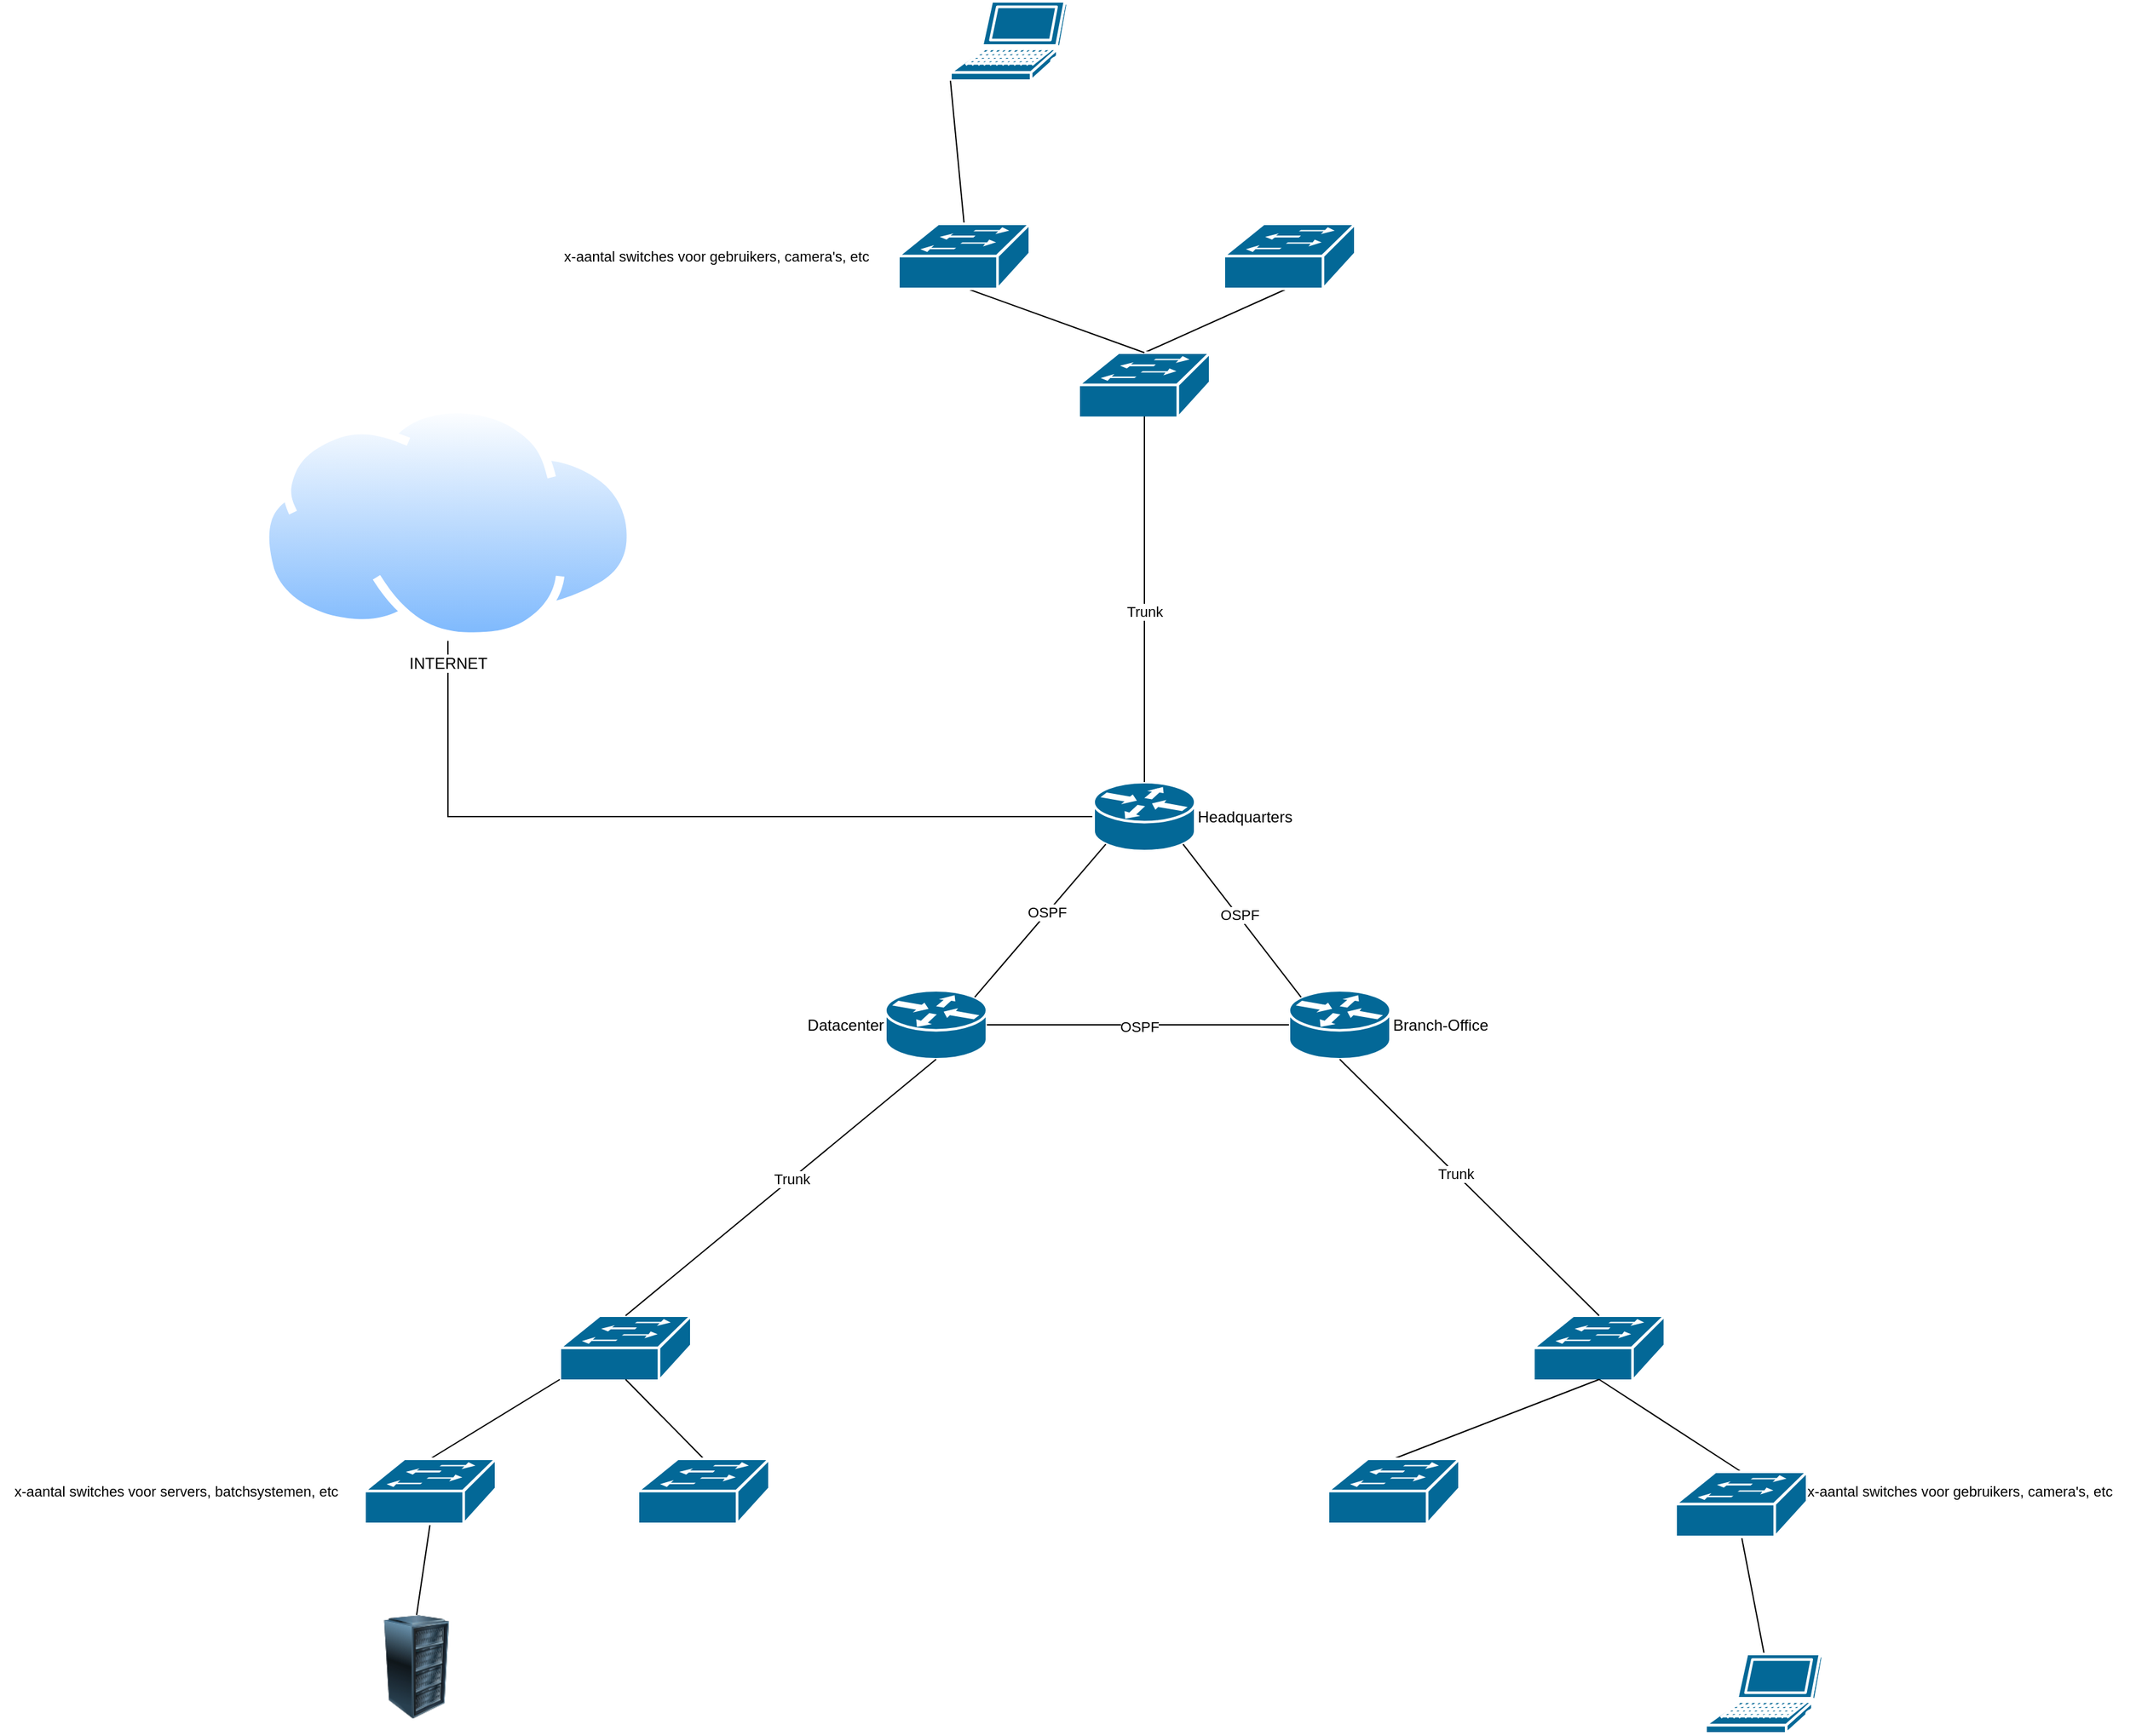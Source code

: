 <mxfile version="21.2.8" type="device">
  <diagram name="Pagina-1" id="W23_X541e6y2MfkYqed9">
    <mxGraphModel dx="3978" dy="3011" grid="1" gridSize="10" guides="1" tooltips="1" connect="1" arrows="1" fold="1" page="1" pageScale="1" pageWidth="827" pageHeight="1169" math="0" shadow="0">
      <root>
        <mxCell id="0" />
        <mxCell id="1" parent="0" />
        <mxCell id="i4wC0IGkZqT9QOlvnzg9-7" style="edgeStyle=orthogonalEdgeStyle;rounded=0;orthogonalLoop=1;jettySize=auto;html=1;exitX=0;exitY=0.5;exitDx=0;exitDy=0;exitPerimeter=0;entryX=0.5;entryY=1;entryDx=0;entryDy=0;endArrow=none;endFill=0;" parent="1" source="i4wC0IGkZqT9QOlvnzg9-2" target="i4wC0IGkZqT9QOlvnzg9-5" edge="1">
          <mxGeometry relative="1" as="geometry" />
        </mxCell>
        <mxCell id="i4wC0IGkZqT9QOlvnzg9-2" value="Headquarters" style="shape=mxgraph.cisco.routers.router;sketch=0;html=1;pointerEvents=1;dashed=0;fillColor=#036897;strokeColor=#ffffff;strokeWidth=2;verticalLabelPosition=middle;verticalAlign=middle;align=left;outlineConnect=0;labelPosition=right;" parent="1" vertex="1">
          <mxGeometry x="380" y="-180" width="78" height="53" as="geometry" />
        </mxCell>
        <mxCell id="i4wC0IGkZqT9QOlvnzg9-3" value="Branch-Office" style="shape=mxgraph.cisco.routers.router;sketch=0;html=1;pointerEvents=1;dashed=0;fillColor=#036897;strokeColor=#ffffff;strokeWidth=2;verticalLabelPosition=middle;verticalAlign=middle;align=left;outlineConnect=0;labelPosition=right;" parent="1" vertex="1">
          <mxGeometry x="530" y="-20" width="78" height="53" as="geometry" />
        </mxCell>
        <mxCell id="i4wC0IGkZqT9QOlvnzg9-4" value="Datacenter" style="shape=mxgraph.cisco.routers.router;sketch=0;html=1;pointerEvents=1;dashed=0;fillColor=#036897;strokeColor=#ffffff;strokeWidth=2;verticalLabelPosition=middle;verticalAlign=middle;align=right;outlineConnect=0;labelPosition=left;" parent="1" vertex="1">
          <mxGeometry x="220" y="-20" width="78" height="53" as="geometry" />
        </mxCell>
        <mxCell id="i4wC0IGkZqT9QOlvnzg9-5" value="INTERNET" style="image;aspect=fixed;perimeter=ellipsePerimeter;html=1;align=center;shadow=0;dashed=0;spacingTop=3;image=img/lib/active_directory/internet_cloud.svg;" parent="1" vertex="1">
          <mxGeometry x="-260" y="-470" width="288.1" height="181.5" as="geometry" />
        </mxCell>
        <mxCell id="i4wC0IGkZqT9QOlvnzg9-10" style="edgeStyle=none;shape=connector;rounded=0;orthogonalLoop=1;jettySize=auto;html=1;exitX=0.12;exitY=0.9;exitDx=0;exitDy=0;exitPerimeter=0;entryX=0.88;entryY=0.1;entryDx=0;entryDy=0;entryPerimeter=0;labelBackgroundColor=default;strokeColor=default;align=center;verticalAlign=middle;fontFamily=Helvetica;fontSize=11;fontColor=default;endArrow=none;endFill=0;" parent="1" source="i4wC0IGkZqT9QOlvnzg9-2" target="i4wC0IGkZqT9QOlvnzg9-4" edge="1">
          <mxGeometry relative="1" as="geometry" />
        </mxCell>
        <mxCell id="9yjYwA-k7Yr-n4Xn9-02-23" value="OSPF" style="edgeLabel;html=1;align=center;verticalAlign=middle;resizable=0;points=[];fontSize=11;fontFamily=Helvetica;fontColor=default;" vertex="1" connectable="0" parent="i4wC0IGkZqT9QOlvnzg9-10">
          <mxGeometry x="-0.184" y="1" relative="1" as="geometry">
            <mxPoint x="-5" y="4" as="offset" />
          </mxGeometry>
        </mxCell>
        <mxCell id="i4wC0IGkZqT9QOlvnzg9-14" style="edgeStyle=none;shape=connector;rounded=0;orthogonalLoop=1;jettySize=auto;html=1;exitX=1;exitY=0.5;exitDx=0;exitDy=0;exitPerimeter=0;entryX=0;entryY=0.5;entryDx=0;entryDy=0;entryPerimeter=0;labelBackgroundColor=default;strokeColor=default;align=center;verticalAlign=middle;fontFamily=Helvetica;fontSize=11;fontColor=default;endArrow=none;endFill=0;" parent="1" source="i4wC0IGkZqT9QOlvnzg9-4" target="i4wC0IGkZqT9QOlvnzg9-3" edge="1">
          <mxGeometry relative="1" as="geometry" />
        </mxCell>
        <mxCell id="9yjYwA-k7Yr-n4Xn9-02-25" value="OSPF" style="edgeLabel;html=1;align=center;verticalAlign=middle;resizable=0;points=[];fontSize=11;fontFamily=Helvetica;fontColor=default;" vertex="1" connectable="0" parent="i4wC0IGkZqT9QOlvnzg9-14">
          <mxGeometry x="0.142" y="-3" relative="1" as="geometry">
            <mxPoint x="-16" y="-2" as="offset" />
          </mxGeometry>
        </mxCell>
        <mxCell id="i4wC0IGkZqT9QOlvnzg9-15" style="edgeStyle=none;shape=connector;rounded=0;orthogonalLoop=1;jettySize=auto;html=1;exitX=0.12;exitY=0.1;exitDx=0;exitDy=0;exitPerimeter=0;entryX=0.88;entryY=0.9;entryDx=0;entryDy=0;entryPerimeter=0;labelBackgroundColor=default;strokeColor=default;align=center;verticalAlign=middle;fontFamily=Helvetica;fontSize=11;fontColor=default;endArrow=none;endFill=0;" parent="1" source="i4wC0IGkZqT9QOlvnzg9-3" target="i4wC0IGkZqT9QOlvnzg9-2" edge="1">
          <mxGeometry relative="1" as="geometry" />
        </mxCell>
        <mxCell id="9yjYwA-k7Yr-n4Xn9-02-24" value="OSPF" style="edgeLabel;html=1;align=center;verticalAlign=middle;resizable=0;points=[];fontSize=11;fontFamily=Helvetica;fontColor=default;" vertex="1" connectable="0" parent="i4wC0IGkZqT9QOlvnzg9-15">
          <mxGeometry x="0.145" y="-2" relative="1" as="geometry">
            <mxPoint x="3" y="5" as="offset" />
          </mxGeometry>
        </mxCell>
        <mxCell id="9yjYwA-k7Yr-n4Xn9-02-14" style="edgeStyle=none;shape=connector;rounded=0;orthogonalLoop=1;jettySize=auto;html=1;exitX=0.5;exitY=0;exitDx=0;exitDy=0;exitPerimeter=0;entryX=0.5;entryY=0.98;entryDx=0;entryDy=0;entryPerimeter=0;labelBackgroundColor=default;strokeColor=default;fontFamily=Helvetica;fontSize=11;fontColor=default;endArrow=none;endFill=0;" edge="1" parent="1" source="i4wC0IGkZqT9QOlvnzg9-16" target="9yjYwA-k7Yr-n4Xn9-02-11">
          <mxGeometry relative="1" as="geometry" />
        </mxCell>
        <mxCell id="i4wC0IGkZqT9QOlvnzg9-16" value="" style="shape=mxgraph.cisco.switches.workgroup_switch;sketch=0;html=1;pointerEvents=1;dashed=0;fillColor=#036897;strokeColor=#ffffff;strokeWidth=2;verticalLabelPosition=bottom;verticalAlign=top;align=center;outlineConnect=0;fontFamily=Helvetica;fontSize=11;fontColor=default;" parent="1" vertex="1">
          <mxGeometry x="368.5" y="-510" width="101" height="50" as="geometry" />
        </mxCell>
        <mxCell id="i4wC0IGkZqT9QOlvnzg9-17" style="edgeStyle=none;shape=connector;rounded=0;orthogonalLoop=1;jettySize=auto;html=1;exitX=0.5;exitY=0;exitDx=0;exitDy=0;exitPerimeter=0;entryX=0.5;entryY=0.98;entryDx=0;entryDy=0;entryPerimeter=0;labelBackgroundColor=default;strokeColor=default;align=center;verticalAlign=middle;fontFamily=Helvetica;fontSize=11;fontColor=default;endArrow=none;endFill=0;" parent="1" source="i4wC0IGkZqT9QOlvnzg9-2" target="i4wC0IGkZqT9QOlvnzg9-16" edge="1">
          <mxGeometry relative="1" as="geometry" />
        </mxCell>
        <mxCell id="9yjYwA-k7Yr-n4Xn9-02-28" value="Trunk" style="edgeLabel;html=1;align=center;verticalAlign=middle;resizable=0;points=[];fontSize=11;fontFamily=Helvetica;fontColor=default;" vertex="1" connectable="0" parent="i4wC0IGkZqT9QOlvnzg9-17">
          <mxGeometry x="-0.069" relative="1" as="geometry">
            <mxPoint as="offset" />
          </mxGeometry>
        </mxCell>
        <mxCell id="i4wC0IGkZqT9QOlvnzg9-18" value="" style="shape=mxgraph.cisco.switches.workgroup_switch;sketch=0;html=1;pointerEvents=1;dashed=0;fillColor=#036897;strokeColor=#ffffff;strokeWidth=2;verticalLabelPosition=bottom;verticalAlign=top;align=center;outlineConnect=0;fontFamily=Helvetica;fontSize=11;fontColor=default;" parent="1" vertex="1">
          <mxGeometry x="-30" y="230" width="101" height="50" as="geometry" />
        </mxCell>
        <mxCell id="i4wC0IGkZqT9QOlvnzg9-20" value="" style="shape=mxgraph.cisco.switches.workgroup_switch;sketch=0;html=1;pointerEvents=1;dashed=0;fillColor=#036897;strokeColor=#ffffff;strokeWidth=2;verticalLabelPosition=bottom;verticalAlign=top;align=center;outlineConnect=0;fontFamily=Helvetica;fontSize=11;fontColor=default;" parent="1" vertex="1">
          <mxGeometry x="717.75" y="230" width="101" height="50" as="geometry" />
        </mxCell>
        <mxCell id="i4wC0IGkZqT9QOlvnzg9-21" style="edgeStyle=none;shape=connector;rounded=0;orthogonalLoop=1;jettySize=auto;html=1;exitX=0.5;exitY=1;exitDx=0;exitDy=0;exitPerimeter=0;entryX=0.5;entryY=0;entryDx=0;entryDy=0;entryPerimeter=0;labelBackgroundColor=default;strokeColor=default;align=center;verticalAlign=middle;fontFamily=Helvetica;fontSize=11;fontColor=default;endArrow=none;endFill=0;" parent="1" source="i4wC0IGkZqT9QOlvnzg9-4" target="i4wC0IGkZqT9QOlvnzg9-18" edge="1">
          <mxGeometry relative="1" as="geometry" />
        </mxCell>
        <mxCell id="9yjYwA-k7Yr-n4Xn9-02-26" value="Trunk" style="edgeLabel;html=1;align=center;verticalAlign=middle;resizable=0;points=[];fontSize=11;fontFamily=Helvetica;fontColor=default;" vertex="1" connectable="0" parent="i4wC0IGkZqT9QOlvnzg9-21">
          <mxGeometry x="-0.068" relative="1" as="geometry">
            <mxPoint as="offset" />
          </mxGeometry>
        </mxCell>
        <mxCell id="i4wC0IGkZqT9QOlvnzg9-22" style="edgeStyle=none;shape=connector;rounded=0;orthogonalLoop=1;jettySize=auto;html=1;exitX=0.5;exitY=1;exitDx=0;exitDy=0;exitPerimeter=0;entryX=0.5;entryY=0;entryDx=0;entryDy=0;entryPerimeter=0;labelBackgroundColor=default;strokeColor=default;align=center;verticalAlign=middle;fontFamily=Helvetica;fontSize=11;fontColor=default;endArrow=none;endFill=0;" parent="1" source="i4wC0IGkZqT9QOlvnzg9-3" target="i4wC0IGkZqT9QOlvnzg9-20" edge="1">
          <mxGeometry relative="1" as="geometry" />
        </mxCell>
        <mxCell id="9yjYwA-k7Yr-n4Xn9-02-27" value="Trunk" style="edgeLabel;html=1;align=center;verticalAlign=middle;resizable=0;points=[];fontSize=11;fontFamily=Helvetica;fontColor=default;" vertex="1" connectable="0" parent="i4wC0IGkZqT9QOlvnzg9-22">
          <mxGeometry x="-0.113" relative="1" as="geometry">
            <mxPoint as="offset" />
          </mxGeometry>
        </mxCell>
        <mxCell id="9yjYwA-k7Yr-n4Xn9-02-15" style="edgeStyle=none;shape=connector;rounded=0;orthogonalLoop=1;jettySize=auto;html=1;exitX=0.5;exitY=0;exitDx=0;exitDy=0;exitPerimeter=0;entryX=0.5;entryY=0.98;entryDx=0;entryDy=0;entryPerimeter=0;labelBackgroundColor=default;strokeColor=default;fontFamily=Helvetica;fontSize=11;fontColor=default;endArrow=none;endFill=0;" edge="1" parent="1" source="i4wC0IGkZqT9QOlvnzg9-26" target="9yjYwA-k7Yr-n4Xn9-02-6">
          <mxGeometry relative="1" as="geometry" />
        </mxCell>
        <mxCell id="i4wC0IGkZqT9QOlvnzg9-26" value="" style="shape=mxgraph.cisco.computers_and_peripherals.laptop;sketch=0;html=1;pointerEvents=1;dashed=0;fillColor=#036897;strokeColor=#ffffff;strokeWidth=2;verticalLabelPosition=bottom;verticalAlign=top;align=center;outlineConnect=0;fontFamily=Helvetica;fontSize=11;fontColor=default;" parent="1" vertex="1">
          <mxGeometry x="850" y="490" width="90" height="61" as="geometry" />
        </mxCell>
        <mxCell id="i4wC0IGkZqT9QOlvnzg9-30" value="" style="shape=mxgraph.cisco.computers_and_peripherals.laptop;sketch=0;html=1;pointerEvents=1;dashed=0;fillColor=#036897;strokeColor=#ffffff;strokeWidth=2;verticalLabelPosition=bottom;verticalAlign=top;align=center;outlineConnect=0;fontFamily=Helvetica;fontSize=11;fontColor=default;" parent="1" vertex="1">
          <mxGeometry x="270" y="-780" width="90" height="61" as="geometry" />
        </mxCell>
        <mxCell id="9yjYwA-k7Yr-n4Xn9-02-4" style="edgeStyle=none;shape=connector;rounded=0;orthogonalLoop=1;jettySize=auto;html=1;exitX=0.5;exitY=0;exitDx=0;exitDy=0;exitPerimeter=0;entryX=0.5;entryY=0.98;entryDx=0;entryDy=0;entryPerimeter=0;labelBackgroundColor=default;strokeColor=default;fontFamily=Helvetica;fontSize=11;fontColor=default;endArrow=none;endFill=0;" edge="1" parent="1" source="9yjYwA-k7Yr-n4Xn9-02-1" target="i4wC0IGkZqT9QOlvnzg9-18">
          <mxGeometry relative="1" as="geometry" />
        </mxCell>
        <mxCell id="9yjYwA-k7Yr-n4Xn9-02-1" value="" style="shape=mxgraph.cisco.switches.workgroup_switch;sketch=0;html=1;pointerEvents=1;dashed=0;fillColor=#036897;strokeColor=#ffffff;strokeWidth=2;verticalLabelPosition=bottom;verticalAlign=top;align=center;outlineConnect=0;fontFamily=Helvetica;fontSize=11;fontColor=default;" vertex="1" parent="1">
          <mxGeometry x="30" y="340" width="101" height="50" as="geometry" />
        </mxCell>
        <mxCell id="9yjYwA-k7Yr-n4Xn9-02-3" style="rounded=0;orthogonalLoop=1;jettySize=auto;html=1;exitX=0.5;exitY=0;exitDx=0;exitDy=0;exitPerimeter=0;entryX=0;entryY=0.98;entryDx=0;entryDy=0;entryPerimeter=0;endArrow=none;endFill=0;" edge="1" parent="1" source="9yjYwA-k7Yr-n4Xn9-02-2" target="i4wC0IGkZqT9QOlvnzg9-18">
          <mxGeometry relative="1" as="geometry" />
        </mxCell>
        <mxCell id="9yjYwA-k7Yr-n4Xn9-02-18" style="edgeStyle=none;shape=connector;rounded=0;orthogonalLoop=1;jettySize=auto;html=1;exitX=0.5;exitY=0.98;exitDx=0;exitDy=0;exitPerimeter=0;entryX=0.5;entryY=0;entryDx=0;entryDy=0;labelBackgroundColor=default;strokeColor=default;fontFamily=Helvetica;fontSize=11;fontColor=default;endArrow=none;endFill=0;" edge="1" parent="1" source="9yjYwA-k7Yr-n4Xn9-02-2" target="9yjYwA-k7Yr-n4Xn9-02-17">
          <mxGeometry relative="1" as="geometry" />
        </mxCell>
        <mxCell id="9yjYwA-k7Yr-n4Xn9-02-2" value="" style="shape=mxgraph.cisco.switches.workgroup_switch;sketch=0;html=1;pointerEvents=1;dashed=0;fillColor=#036897;strokeColor=#ffffff;strokeWidth=2;verticalLabelPosition=bottom;verticalAlign=top;align=center;outlineConnect=0;fontFamily=Helvetica;fontSize=11;fontColor=default;" vertex="1" parent="1">
          <mxGeometry x="-180" y="340" width="101" height="50" as="geometry" />
        </mxCell>
        <mxCell id="9yjYwA-k7Yr-n4Xn9-02-7" style="edgeStyle=none;shape=connector;rounded=0;orthogonalLoop=1;jettySize=auto;html=1;exitX=0.5;exitY=0;exitDx=0;exitDy=0;exitPerimeter=0;entryX=0.5;entryY=0.98;entryDx=0;entryDy=0;entryPerimeter=0;labelBackgroundColor=default;strokeColor=default;fontFamily=Helvetica;fontSize=11;fontColor=default;endArrow=none;endFill=0;" edge="1" parent="1" source="9yjYwA-k7Yr-n4Xn9-02-5" target="i4wC0IGkZqT9QOlvnzg9-20">
          <mxGeometry relative="1" as="geometry" />
        </mxCell>
        <mxCell id="9yjYwA-k7Yr-n4Xn9-02-5" value="" style="shape=mxgraph.cisco.switches.workgroup_switch;sketch=0;html=1;pointerEvents=1;dashed=0;fillColor=#036897;strokeColor=#ffffff;strokeWidth=2;verticalLabelPosition=bottom;verticalAlign=top;align=center;outlineConnect=0;fontFamily=Helvetica;fontSize=11;fontColor=default;" vertex="1" parent="1">
          <mxGeometry x="560" y="340" width="101" height="50" as="geometry" />
        </mxCell>
        <mxCell id="9yjYwA-k7Yr-n4Xn9-02-9" style="edgeStyle=none;shape=connector;rounded=0;orthogonalLoop=1;jettySize=auto;html=1;exitX=0.5;exitY=0;exitDx=0;exitDy=0;exitPerimeter=0;entryX=0.5;entryY=0.98;entryDx=0;entryDy=0;entryPerimeter=0;labelBackgroundColor=default;strokeColor=default;fontFamily=Helvetica;fontSize=11;fontColor=default;endArrow=none;endFill=0;" edge="1" parent="1" source="9yjYwA-k7Yr-n4Xn9-02-6" target="i4wC0IGkZqT9QOlvnzg9-20">
          <mxGeometry relative="1" as="geometry" />
        </mxCell>
        <mxCell id="9yjYwA-k7Yr-n4Xn9-02-6" value="" style="shape=mxgraph.cisco.switches.workgroup_switch;sketch=0;html=1;pointerEvents=1;dashed=0;fillColor=#036897;strokeColor=#ffffff;strokeWidth=2;verticalLabelPosition=bottom;verticalAlign=top;align=center;outlineConnect=0;fontFamily=Helvetica;fontSize=11;fontColor=default;" vertex="1" parent="1">
          <mxGeometry x="827" y="350" width="101" height="50" as="geometry" />
        </mxCell>
        <mxCell id="9yjYwA-k7Yr-n4Xn9-02-12" style="edgeStyle=none;shape=connector;rounded=0;orthogonalLoop=1;jettySize=auto;html=1;exitX=0.5;exitY=0;exitDx=0;exitDy=0;exitPerimeter=0;entryX=0;entryY=1;entryDx=0;entryDy=0;entryPerimeter=0;labelBackgroundColor=default;strokeColor=default;fontFamily=Helvetica;fontSize=11;fontColor=default;endArrow=none;endFill=0;" edge="1" parent="1" source="9yjYwA-k7Yr-n4Xn9-02-10" target="i4wC0IGkZqT9QOlvnzg9-30">
          <mxGeometry relative="1" as="geometry" />
        </mxCell>
        <mxCell id="9yjYwA-k7Yr-n4Xn9-02-13" style="edgeStyle=none;shape=connector;rounded=0;orthogonalLoop=1;jettySize=auto;html=1;exitX=0.5;exitY=0.98;exitDx=0;exitDy=0;exitPerimeter=0;entryX=0.5;entryY=0;entryDx=0;entryDy=0;entryPerimeter=0;labelBackgroundColor=default;strokeColor=default;fontFamily=Helvetica;fontSize=11;fontColor=default;endArrow=none;endFill=0;" edge="1" parent="1" source="9yjYwA-k7Yr-n4Xn9-02-10" target="i4wC0IGkZqT9QOlvnzg9-16">
          <mxGeometry relative="1" as="geometry" />
        </mxCell>
        <mxCell id="9yjYwA-k7Yr-n4Xn9-02-10" value="" style="shape=mxgraph.cisco.switches.workgroup_switch;sketch=0;html=1;pointerEvents=1;dashed=0;fillColor=#036897;strokeColor=#ffffff;strokeWidth=2;verticalLabelPosition=bottom;verticalAlign=top;align=center;outlineConnect=0;fontFamily=Helvetica;fontSize=11;fontColor=default;" vertex="1" parent="1">
          <mxGeometry x="230" y="-609" width="101" height="50" as="geometry" />
        </mxCell>
        <mxCell id="9yjYwA-k7Yr-n4Xn9-02-11" value="" style="shape=mxgraph.cisco.switches.workgroup_switch;sketch=0;html=1;pointerEvents=1;dashed=0;fillColor=#036897;strokeColor=#ffffff;strokeWidth=2;verticalLabelPosition=bottom;verticalAlign=top;align=center;outlineConnect=0;fontFamily=Helvetica;fontSize=11;fontColor=default;" vertex="1" parent="1">
          <mxGeometry x="480" y="-609" width="101" height="50" as="geometry" />
        </mxCell>
        <mxCell id="9yjYwA-k7Yr-n4Xn9-02-17" value="" style="image;html=1;image=img/lib/clip_art/computers/Server_Rack_128x128.png;fontFamily=Helvetica;fontSize=11;fontColor=default;" vertex="1" parent="1">
          <mxGeometry x="-180" y="460" width="80" height="80" as="geometry" />
        </mxCell>
        <mxCell id="9yjYwA-k7Yr-n4Xn9-02-19" value="x-aantal switches voor servers, batchsystemen, etc" style="text;html=1;align=center;verticalAlign=middle;resizable=0;points=[];autosize=1;strokeColor=none;fillColor=none;fontSize=11;fontFamily=Helvetica;fontColor=default;" vertex="1" parent="1">
          <mxGeometry x="-460" y="350" width="270" height="30" as="geometry" />
        </mxCell>
        <mxCell id="9yjYwA-k7Yr-n4Xn9-02-20" value="x-aantal switches voor gebruikers, camera&#39;s, etc" style="text;html=1;align=center;verticalAlign=middle;resizable=0;points=[];autosize=1;strokeColor=none;fillColor=none;fontSize=11;fontFamily=Helvetica;fontColor=default;" vertex="1" parent="1">
          <mxGeometry x="915" y="350" width="260" height="30" as="geometry" />
        </mxCell>
        <mxCell id="9yjYwA-k7Yr-n4Xn9-02-29" value="x-aantal switches voor gebruikers, camera&#39;s, etc" style="text;html=1;align=center;verticalAlign=middle;resizable=0;points=[];autosize=1;strokeColor=none;fillColor=none;fontSize=11;fontFamily=Helvetica;fontColor=default;" vertex="1" parent="1">
          <mxGeometry x="-40" y="-599" width="260" height="30" as="geometry" />
        </mxCell>
      </root>
    </mxGraphModel>
  </diagram>
</mxfile>
